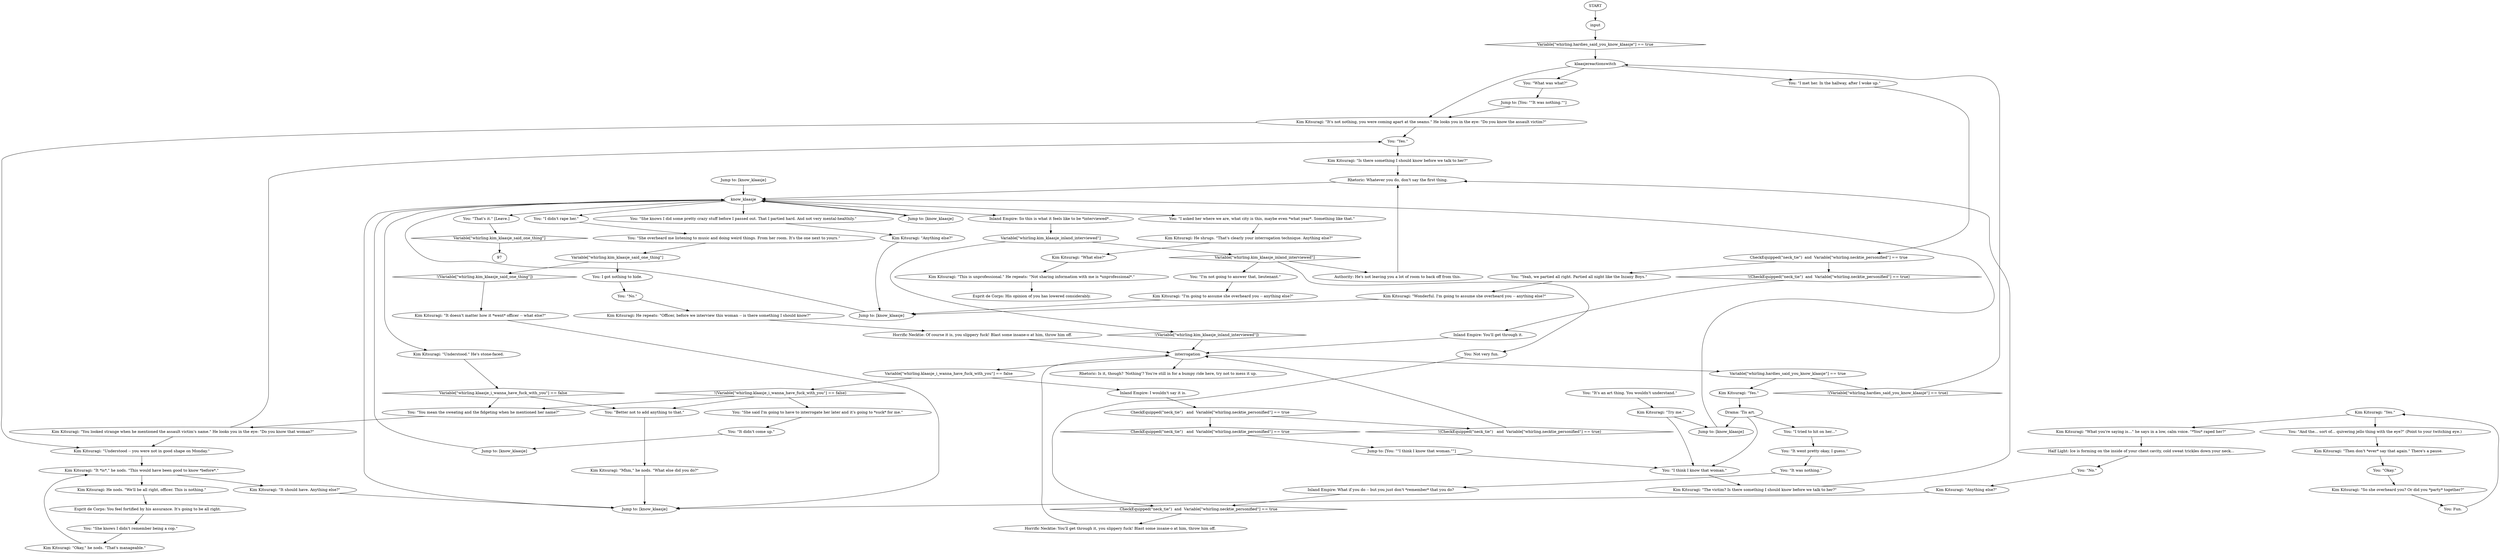 # KIM SWITCH / KLAASJE REACTION
# Kim reacts to you losing your shit (Composure fail) when the Hardie boys said the victim is a young woman called Klaasje in the Whirling-in-Rags.
# ==================================================
digraph G {
	  0 [label="START"];
	  1 [label="input"];
	  2 [label="Kim Kitsuragi: \"Try me.\""];
	  3 [label="You: \"No.\""];
	  4 [label="Variable[\"whirling.kim_klaasje_inland_interviewed\"]"];
	  5 [label="Variable[\"whirling.kim_klaasje_inland_interviewed\"]", shape=diamond];
	  6 [label="!(Variable[\"whirling.kim_klaasje_inland_interviewed\"])", shape=diamond];
	  7 [label="Kim Kitsuragi: \"Mhm,\" he nods. \"What else did you do?\""];
	  8 [label="know_klaasje"];
	  9 [label="Horrific Necktie: You'll get through it, you slippery fuck! Blast some insane-o at him, throw him off."];
	  10 [label="interrogation"];
	  11 [label="You: \"Better not to add anything to that.\""];
	  12 [label="Kim Kitsuragi: He repeats: \"Officer, before we interview this woman -- is there something I should know?\""];
	  13 [label="You: \"That's it.\" [Leave.]"];
	  14 [label="Rhetoric: Whatever you do, don't say the first thing."];
	  15 [label="Kim Kitsuragi: \"I'm going to assume she overheard you -- anything else?\""];
	  16 [label="klaasjereactionswitch"];
	  17 [label="Jump to: [know_klaasje]"];
	  18 [label="You: \"I didn't rape her.\""];
	  19 [label="Kim Kitsuragi: He shrugs. \"That's clearly your interrogation technique. Anything else?\""];
	  20 [label="Kim Kitsuragi: \"Is there something I should know before we talk to her?\""];
	  21 [label="You: \"I asked her where we are, what city is this, maybe even *what year*. Something like that.\""];
	  22 [label="Inland Empire: You'll get through it."];
	  23 [label="CheckEquipped(\"neck_tie\")   and  Variable[\"whirling.necktie_personified\"] == true"];
	  24 [label="CheckEquipped(\"neck_tie\")   and  Variable[\"whirling.necktie_personified\"] == true", shape=diamond];
	  25 [label="!(CheckEquipped(\"neck_tie\")   and  Variable[\"whirling.necktie_personified\"] == true)", shape=diamond];
	  26 [label="Esprit de Corps: His opinion of you has lowered considerably."];
	  27 [label="Jump to: [know_klaasje]"];
	  28 [label="Drama: 'Tis art."];
	  29 [label="Kim Kitsuragi: \"The victim? Is there something I should know before we talk to her?\""];
	  30 [label="You: \"Yes.\""];
	  31 [label="Half Light: Ice is forming on the inside of your chest cavity, cold sweat trickles down your neck..."];
	  32 [label="Kim Kitsuragi: \"Okay,\" he nods. \"That's manageable.\""];
	  33 [label="Kim Kitsuragi: \"Wonderful. I'm going to assume she overheard you -- anything else?\""];
	  34 [label="You: \"What was what?\""];
	  35 [label="You: \"I think I know that woman.\""];
	  36 [label="You: \"She knows I did some pretty crazy stuff before I passed out. That I partied hard. And not very mental-healthily.\""];
	  37 [label="Jump to: [know_klaasje]"];
	  38 [label="Esprit de Corps: You feel fortified by his assurance. It's going to be all right."];
	  39 [label="You: \"She said I'm going to have to interrogate her later and it's going to *suck* for me.\""];
	  40 [label="You: \"And the... sort of... quivering jello thing with the eye?\" (Point to your twitching eye.)"];
	  41 [label="You: Not very fun."];
	  42 [label="You: \"It's an art thing. You wouldn't understand.\""];
	  43 [label="You: \"I tried to hit on her...\""];
	  44 [label="Kim Kitsuragi: \"Understood.\" He's stone-faced."];
	  45 [label="You: \"It went pretty okay, I guess.\""];
	  46 [label="You: \"You mean the sweating and the fidgeting when he mentioned her name?\""];
	  47 [label="You: \"I met her. In the hallway, after I woke up.\""];
	  48 [label="Inland Empire: So this is what it feels like to be *interviewed*..."];
	  49 [label="You: Fun."];
	  50 [label="You: \"I'm not going to answer that, lieutenant.\""];
	  51 [label="Variable[\"whirling.hardies_said_you_know_klaasje\"] == true"];
	  52 [label="Variable[\"whirling.hardies_said_you_know_klaasje\"] == true", shape=diamond];
	  53 [label="!(Variable[\"whirling.hardies_said_you_know_klaasje\"] == true)", shape=diamond];
	  54 [label="Kim Kitsuragi: \"Yes.\""];
	  55 [label="Kim Kitsuragi: \"Then don't *ever* say that again.\" There's a pause."];
	  56 [label="Kim Kitsuragi: \"Anything else?\""];
	  57 [label="Kim Kitsuragi: \"So she overheard you? Or did you *party* together?\""];
	  58 [label="Kim Kitsuragi: \"Anything else?\""];
	  59 [label="Variable[\"whirling.kim_klaasje_said_one_thing\"]"];
	  60 [label="Variable[\"whirling.kim_klaasje_said_one_thing\"]", shape=diamond];
	  61 [label="!(Variable[\"whirling.kim_klaasje_said_one_thing\"])", shape=diamond];
	  62 [label="You: I got nothing to hide."];
	  63 [label="Authority: He's not leaving you a lot of room to back off from this."];
	  64 [label="Horrific Necktie: Of course it is, you slippery fuck! Blast some insane-o at him, throw him off."];
	  65 [label="Jump to: [You: \"\"I think I know that woman.\"\"]"];
	  66 [label="Kim Kitsuragi: \"What you're saying is...\" he says in a low, calm voice. \"*You* raped her?\""];
	  67 [label="You: \"She overheard me listening to music and doing weird things. From her room. It's the one next to yours.\""];
	  68 [label="Variable[\"whirling.klaasje_i_wanna_have_fuck_with_you\"] == false"];
	  69 [label="Variable[\"whirling.klaasje_i_wanna_have_fuck_with_you\"] == false", shape=diamond];
	  70 [label="!(Variable[\"whirling.klaasje_i_wanna_have_fuck_with_you\"] == false)", shape=diamond];
	  71 [label="Inland Empire: I wouldn't say it is."];
	  72 [label="Kim Kitsuragi: \"Yes.\""];
	  73 [label="Kim Kitsuragi: \"You looked strange when he mentioned the assault victim's name.\" He looks you in the eye: \"Do you know that woman?\""];
	  74 [label="Jump to: [You: \"\"It was nothing.\"\"]"];
	  75 [label="Jump to: [know_klaasje]"];
	  76 [label="Kim Kitsuragi: \"This is unprofessional.\" He repeats: \"Not sharing information with me is *unprofessional*.\""];
	  77 [label="Kim Kitsuragi: \"It doesn't matter how it *went* officer -- what else?\""];
	  78 [label="You: \"It was nothing.\""];
	  79 [label="Kim Kitsuragi: \"It's not nothing, you were coming apart at the seams.\" He looks you in the eye: \"Do you know the assault victim?\""];
	  80 [label="Inland Empire: What if you do -- but you just don't *remember* that you do?"];
	  81 [label="You: \"No.\""];
	  82 [label="Kim Kitsuragi: \"Understood -- you were not in good shape on Monday.\""];
	  83 [label="CheckEquipped(\"neck_tie\")  and  Variable[\"whirling.necktie_personified\"] == true"];
	  84 [label="CheckEquipped(\"neck_tie\")  and  Variable[\"whirling.necktie_personified\"] == true", shape=diamond];
	  85 [label="!(CheckEquipped(\"neck_tie\")  and  Variable[\"whirling.necktie_personified\"] == true)", shape=diamond];
	  86 [label="You: \"Yeah, we partied all right. Partied all night like the Inzany Boys.\""];
	  87 [label="Rhetoric: Is it, though? 'Nothing'? You're still in for a bumpy ride here, try not to mess it up."];
	  88 [label="You: \"She knows I didn't remember being a cop.\""];
	  89 [label="Jump to: [know_klaasje]"];
	  90 [label="Kim Kitsuragi: \"It *is*,\" he nods. \"This would have been good to know *before*.\""];
	  91 [label="You: \"It didn't come up.\""];
	  92 [label="Kim Kitsuragi: \"It should have. Anything else?\""];
	  93 [label="Jump to: [know_klaasje]"];
	  94 [label="Kim Kitsuragi: \"What else?\""];
	  95 [label="You: \"Okay.\""];
	  96 [label="Kim Kitsuragi: He nods. \"We'll be all right, officer. This is nothing.\""];
	  0 -> 1
	  1 -> 52
	  2 -> 75
	  2 -> 35
	  3 -> 56
	  4 -> 5
	  4 -> 6
	  5 -> 41
	  5 -> 50
	  5 -> 63
	  6 -> 10
	  7 -> 27
	  8 -> 36
	  8 -> 44
	  8 -> 13
	  8 -> 48
	  8 -> 18
	  8 -> 21
	  8 -> 89
	  9 -> 10
	  10 -> 51
	  10 -> 68
	  10 -> 87
	  11 -> 7
	  12 -> 64
	  13 -> 60
	  14 -> 8
	  15 -> 37
	  16 -> 34
	  16 -> 47
	  16 -> 79
	  17 -> 8
	  18 -> 67
	  19 -> 94
	  20 -> 14
	  21 -> 19
	  22 -> 10
	  23 -> 24
	  23 -> 25
	  24 -> 65
	  25 -> 10
	  27 -> 8
	  28 -> 35
	  28 -> 75
	  28 -> 43
	  29 -> 14
	  30 -> 20
	  31 -> 3
	  32 -> 90
	  33 -> 37
	  34 -> 74
	  35 -> 29
	  36 -> 58
	  37 -> 8
	  38 -> 88
	  39 -> 91
	  40 -> 55
	  41 -> 84
	  42 -> 2
	  43 -> 45
	  44 -> 69
	  45 -> 78
	  46 -> 73
	  47 -> 83
	  48 -> 4
	  49 -> 72
	  50 -> 15
	  51 -> 53
	  51 -> 54
	  52 -> 16
	  53 -> 16
	  54 -> 28
	  55 -> 95
	  56 -> 27
	  57 -> 49
	  58 -> 37
	  59 -> 61
	  59 -> 62
	  60 -> 97
	  61 -> 77
	  62 -> 81
	  63 -> 14
	  64 -> 10
	  65 -> 35
	  66 -> 31
	  67 -> 59
	  68 -> 70
	  68 -> 71
	  69 -> 11
	  69 -> 46
	  70 -> 11
	  70 -> 46
	  70 -> 39
	  71 -> 23
	  72 -> 40
	  72 -> 66
	  73 -> 82
	  73 -> 30
	  74 -> 79
	  75 -> 8
	  76 -> 26
	  77 -> 27
	  78 -> 80
	  79 -> 82
	  79 -> 30
	  80 -> 84
	  81 -> 12
	  82 -> 90
	  83 -> 85
	  83 -> 86
	  84 -> 9
	  85 -> 22
	  86 -> 33
	  88 -> 32
	  89 -> 8
	  90 -> 96
	  90 -> 92
	  91 -> 93
	  92 -> 27
	  93 -> 8
	  94 -> 76
	  95 -> 57
	  96 -> 38
}

